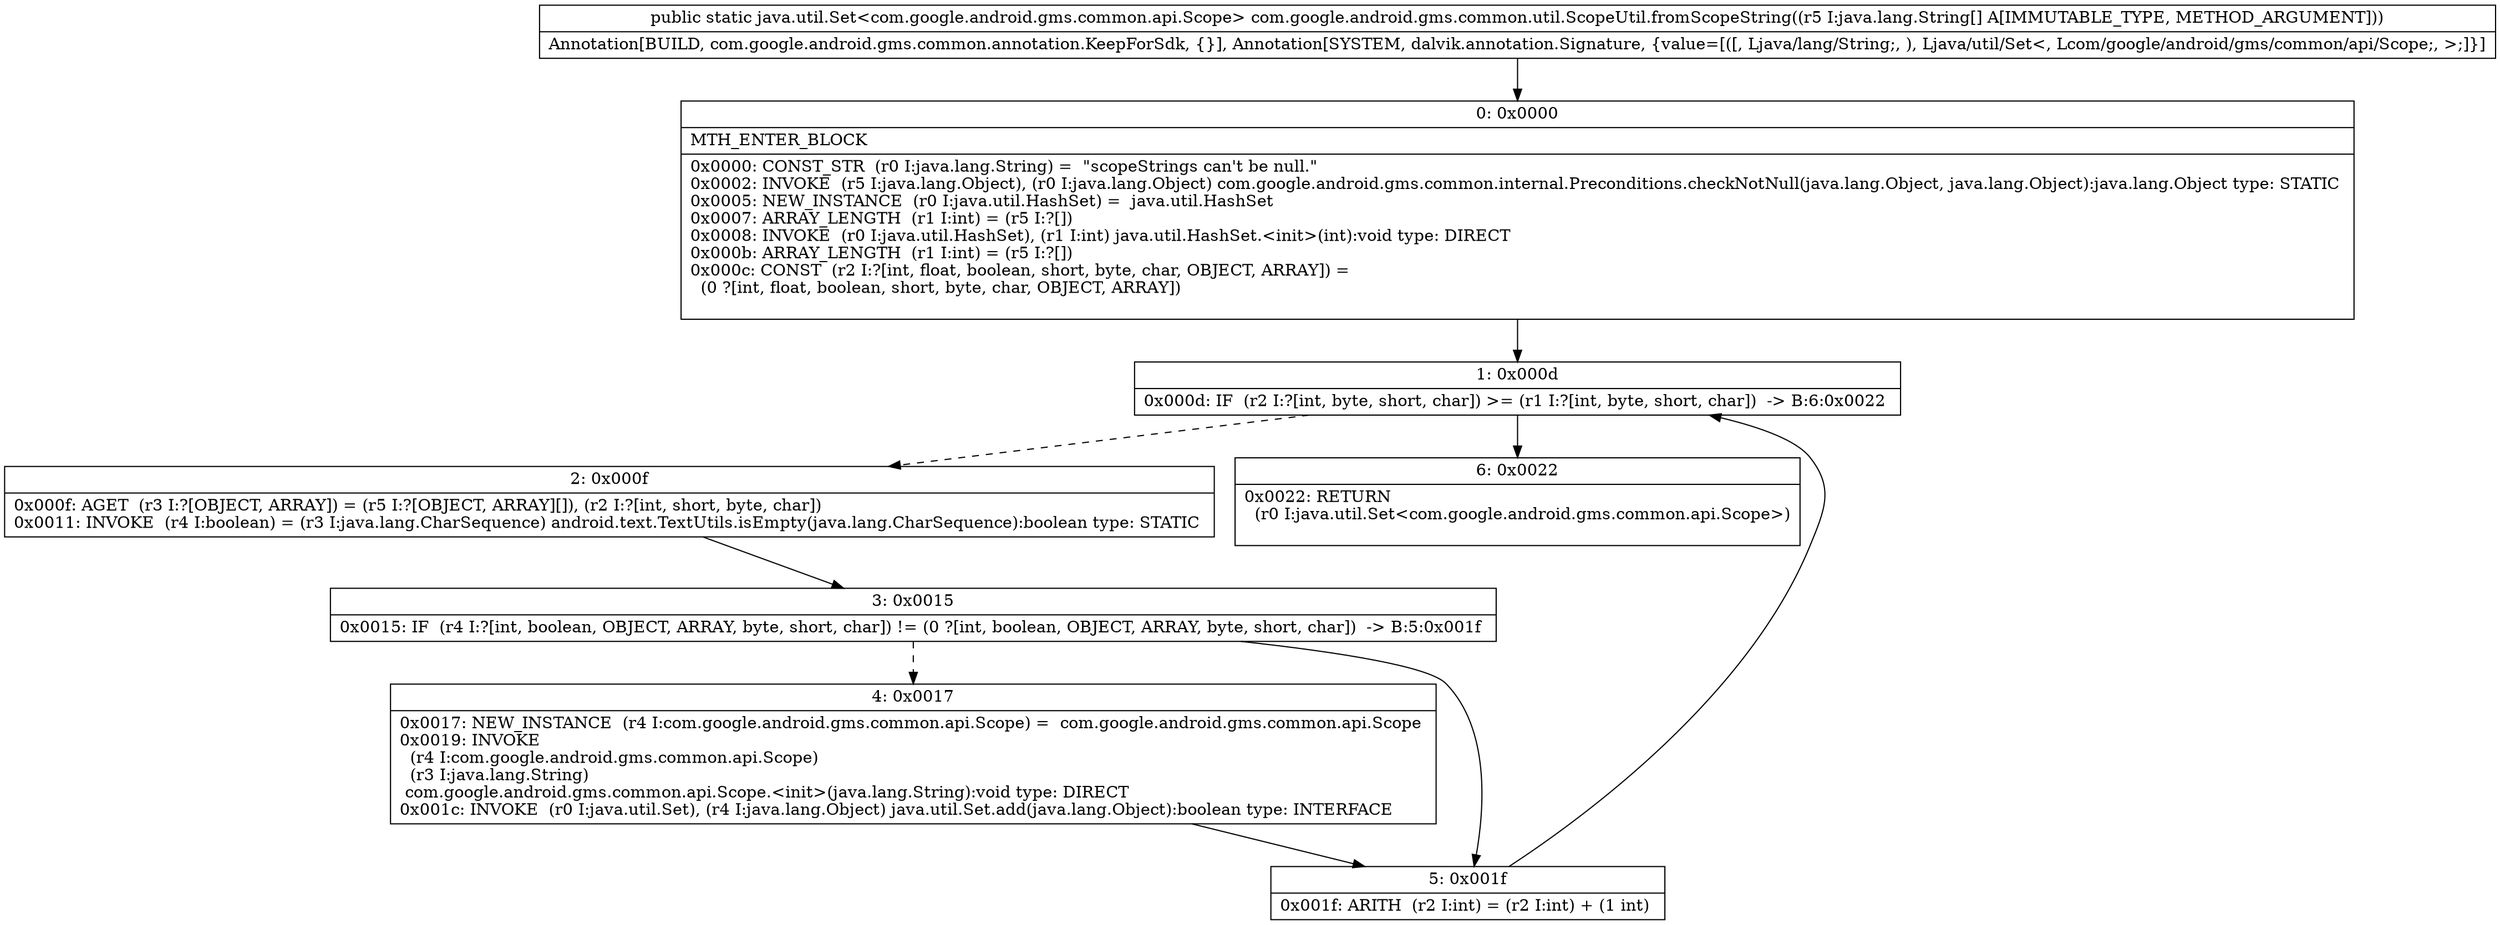 digraph "CFG forcom.google.android.gms.common.util.ScopeUtil.fromScopeString([Ljava\/lang\/String;)Ljava\/util\/Set;" {
Node_0 [shape=record,label="{0\:\ 0x0000|MTH_ENTER_BLOCK\l|0x0000: CONST_STR  (r0 I:java.lang.String) =  \"scopeStrings can't be null.\" \l0x0002: INVOKE  (r5 I:java.lang.Object), (r0 I:java.lang.Object) com.google.android.gms.common.internal.Preconditions.checkNotNull(java.lang.Object, java.lang.Object):java.lang.Object type: STATIC \l0x0005: NEW_INSTANCE  (r0 I:java.util.HashSet) =  java.util.HashSet \l0x0007: ARRAY_LENGTH  (r1 I:int) = (r5 I:?[]) \l0x0008: INVOKE  (r0 I:java.util.HashSet), (r1 I:int) java.util.HashSet.\<init\>(int):void type: DIRECT \l0x000b: ARRAY_LENGTH  (r1 I:int) = (r5 I:?[]) \l0x000c: CONST  (r2 I:?[int, float, boolean, short, byte, char, OBJECT, ARRAY]) = \l  (0 ?[int, float, boolean, short, byte, char, OBJECT, ARRAY])\l \l}"];
Node_1 [shape=record,label="{1\:\ 0x000d|0x000d: IF  (r2 I:?[int, byte, short, char]) \>= (r1 I:?[int, byte, short, char])  \-\> B:6:0x0022 \l}"];
Node_2 [shape=record,label="{2\:\ 0x000f|0x000f: AGET  (r3 I:?[OBJECT, ARRAY]) = (r5 I:?[OBJECT, ARRAY][]), (r2 I:?[int, short, byte, char]) \l0x0011: INVOKE  (r4 I:boolean) = (r3 I:java.lang.CharSequence) android.text.TextUtils.isEmpty(java.lang.CharSequence):boolean type: STATIC \l}"];
Node_3 [shape=record,label="{3\:\ 0x0015|0x0015: IF  (r4 I:?[int, boolean, OBJECT, ARRAY, byte, short, char]) != (0 ?[int, boolean, OBJECT, ARRAY, byte, short, char])  \-\> B:5:0x001f \l}"];
Node_4 [shape=record,label="{4\:\ 0x0017|0x0017: NEW_INSTANCE  (r4 I:com.google.android.gms.common.api.Scope) =  com.google.android.gms.common.api.Scope \l0x0019: INVOKE  \l  (r4 I:com.google.android.gms.common.api.Scope)\l  (r3 I:java.lang.String)\l com.google.android.gms.common.api.Scope.\<init\>(java.lang.String):void type: DIRECT \l0x001c: INVOKE  (r0 I:java.util.Set), (r4 I:java.lang.Object) java.util.Set.add(java.lang.Object):boolean type: INTERFACE \l}"];
Node_5 [shape=record,label="{5\:\ 0x001f|0x001f: ARITH  (r2 I:int) = (r2 I:int) + (1 int) \l}"];
Node_6 [shape=record,label="{6\:\ 0x0022|0x0022: RETURN  \l  (r0 I:java.util.Set\<com.google.android.gms.common.api.Scope\>)\l \l}"];
MethodNode[shape=record,label="{public static java.util.Set\<com.google.android.gms.common.api.Scope\> com.google.android.gms.common.util.ScopeUtil.fromScopeString((r5 I:java.lang.String[] A[IMMUTABLE_TYPE, METHOD_ARGUMENT]))  | Annotation[BUILD, com.google.android.gms.common.annotation.KeepForSdk, \{\}], Annotation[SYSTEM, dalvik.annotation.Signature, \{value=[([, Ljava\/lang\/String;, ), Ljava\/util\/Set\<, Lcom\/google\/android\/gms\/common\/api\/Scope;, \>;]\}]\l}"];
MethodNode -> Node_0;
Node_0 -> Node_1;
Node_1 -> Node_2[style=dashed];
Node_1 -> Node_6;
Node_2 -> Node_3;
Node_3 -> Node_4[style=dashed];
Node_3 -> Node_5;
Node_4 -> Node_5;
Node_5 -> Node_1;
}

